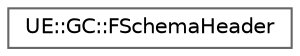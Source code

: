 digraph "Graphical Class Hierarchy"
{
 // INTERACTIVE_SVG=YES
 // LATEX_PDF_SIZE
  bgcolor="transparent";
  edge [fontname=Helvetica,fontsize=10,labelfontname=Helvetica,labelfontsize=10];
  node [fontname=Helvetica,fontsize=10,shape=box,height=0.2,width=0.4];
  rankdir="LR";
  Node0 [id="Node000000",label="UE::GC::FSchemaHeader",height=0.2,width=0.4,color="grey40", fillcolor="white", style="filled",URL="$d3/d2a/structUE_1_1GC_1_1FSchemaHeader.html",tooltip=" "];
}
